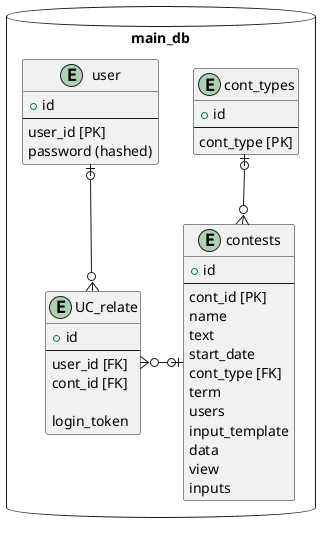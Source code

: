 @startuml table


package main_db as ext <<Database>> {

  entity contests {
    + id
    --
    cont_id [PK]
    name
    text
    start_date
    cont_type [FK]
    term
    users
    input_template
    data
    view
    inputs
  }


  entity UC_relate {
    + id
    --
    user_id [FK]
    cont_id [FK]

    login_token
  }

  entity user {
    + id
    --
    user_id [PK]
    password (hashed)
  }

  entity cont_types {
  + id
  --
  cont_type [PK]
  }
}


user |o--o{ UC_relate
UC_relate }o-ri-o| contests
cont_types |o--o{ contests

@enduml

